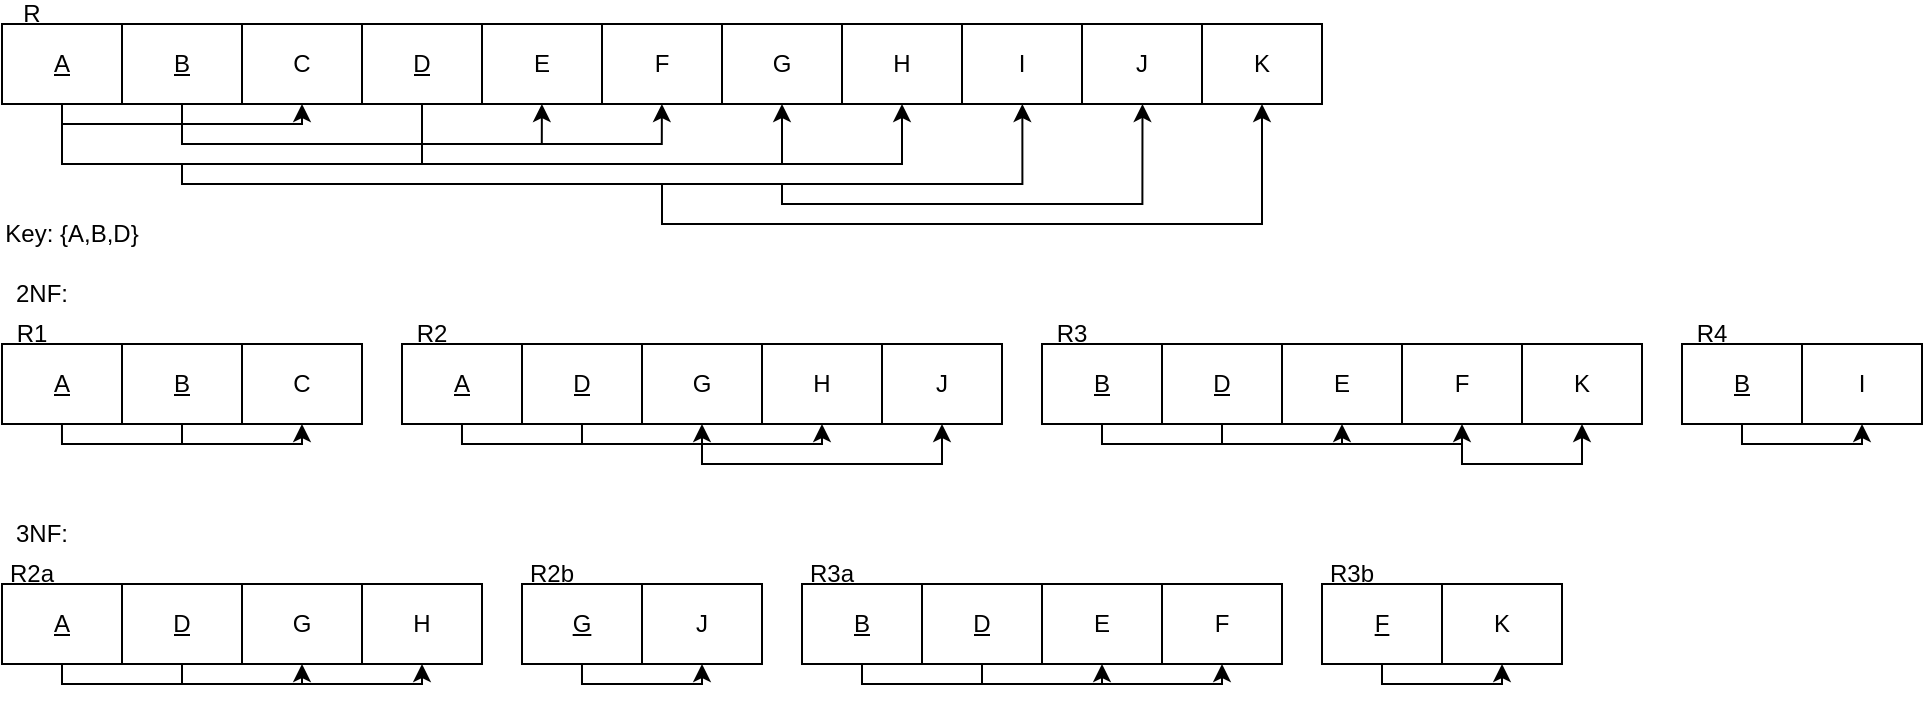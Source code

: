 <mxfile version="17.5.0" type="device"><diagram id="INC7k26vgCR9LuS3PtGh" name="Page-1"><mxGraphModel dx="868" dy="482" grid="1" gridSize="10" guides="1" tooltips="1" connect="1" arrows="1" fold="1" page="1" pageScale="1" pageWidth="850" pageHeight="1100" math="0" shadow="0"><root><mxCell id="0"/><mxCell id="1" parent="0"/><mxCell id="1pNSi5EvQ-IrSxHOKwGa-1" value="" style="shape=table;startSize=0;container=1;collapsible=0;childLayout=tableLayout;" vertex="1" parent="1"><mxGeometry x="40" y="50" width="660" height="40" as="geometry"/></mxCell><mxCell id="1pNSi5EvQ-IrSxHOKwGa-2" value="" style="shape=tableRow;horizontal=0;startSize=0;swimlaneHead=0;swimlaneBody=0;top=0;left=0;bottom=0;right=0;collapsible=0;dropTarget=0;fillColor=none;points=[[0,0.5],[1,0.5]];portConstraint=eastwest;" vertex="1" parent="1pNSi5EvQ-IrSxHOKwGa-1"><mxGeometry width="660" height="40" as="geometry"/></mxCell><mxCell id="1pNSi5EvQ-IrSxHOKwGa-3" value="&lt;u&gt;A&lt;/u&gt;" style="shape=partialRectangle;html=1;whiteSpace=wrap;connectable=0;overflow=hidden;fillColor=none;top=0;left=0;bottom=0;right=0;pointerEvents=1;" vertex="1" parent="1pNSi5EvQ-IrSxHOKwGa-2"><mxGeometry width="60" height="40" as="geometry"><mxRectangle width="60" height="40" as="alternateBounds"/></mxGeometry></mxCell><mxCell id="1pNSi5EvQ-IrSxHOKwGa-4" value="&lt;u&gt;B&lt;/u&gt;" style="shape=partialRectangle;html=1;whiteSpace=wrap;connectable=0;overflow=hidden;fillColor=none;top=0;left=0;bottom=0;right=0;pointerEvents=1;" vertex="1" parent="1pNSi5EvQ-IrSxHOKwGa-2"><mxGeometry x="60" width="60" height="40" as="geometry"><mxRectangle width="60" height="40" as="alternateBounds"/></mxGeometry></mxCell><mxCell id="1pNSi5EvQ-IrSxHOKwGa-5" value="C" style="shape=partialRectangle;html=1;whiteSpace=wrap;connectable=0;overflow=hidden;fillColor=none;top=0;left=0;bottom=0;right=0;pointerEvents=1;" vertex="1" parent="1pNSi5EvQ-IrSxHOKwGa-2"><mxGeometry x="120" width="60" height="40" as="geometry"><mxRectangle width="60" height="40" as="alternateBounds"/></mxGeometry></mxCell><mxCell id="1pNSi5EvQ-IrSxHOKwGa-6" value="&lt;u&gt;D&lt;/u&gt;" style="shape=partialRectangle;html=1;whiteSpace=wrap;connectable=0;overflow=hidden;fillColor=none;top=0;left=0;bottom=0;right=0;pointerEvents=1;" vertex="1" parent="1pNSi5EvQ-IrSxHOKwGa-2"><mxGeometry x="180" width="60" height="40" as="geometry"><mxRectangle width="60" height="40" as="alternateBounds"/></mxGeometry></mxCell><mxCell id="1pNSi5EvQ-IrSxHOKwGa-7" value="E" style="shape=partialRectangle;html=1;whiteSpace=wrap;connectable=0;overflow=hidden;fillColor=none;top=0;left=0;bottom=0;right=0;pointerEvents=1;" vertex="1" parent="1pNSi5EvQ-IrSxHOKwGa-2"><mxGeometry x="240" width="60" height="40" as="geometry"><mxRectangle width="60" height="40" as="alternateBounds"/></mxGeometry></mxCell><mxCell id="1pNSi5EvQ-IrSxHOKwGa-8" value="F" style="shape=partialRectangle;html=1;whiteSpace=wrap;connectable=0;overflow=hidden;fillColor=none;top=0;left=0;bottom=0;right=0;pointerEvents=1;" vertex="1" parent="1pNSi5EvQ-IrSxHOKwGa-2"><mxGeometry x="300" width="60" height="40" as="geometry"><mxRectangle width="60" height="40" as="alternateBounds"/></mxGeometry></mxCell><mxCell id="1pNSi5EvQ-IrSxHOKwGa-9" value="G" style="shape=partialRectangle;html=1;whiteSpace=wrap;connectable=0;overflow=hidden;fillColor=none;top=0;left=0;bottom=0;right=0;pointerEvents=1;" vertex="1" parent="1pNSi5EvQ-IrSxHOKwGa-2"><mxGeometry x="360" width="60" height="40" as="geometry"><mxRectangle width="60" height="40" as="alternateBounds"/></mxGeometry></mxCell><mxCell id="1pNSi5EvQ-IrSxHOKwGa-10" value="H" style="shape=partialRectangle;html=1;whiteSpace=wrap;connectable=0;overflow=hidden;fillColor=none;top=0;left=0;bottom=0;right=0;pointerEvents=1;" vertex="1" parent="1pNSi5EvQ-IrSxHOKwGa-2"><mxGeometry x="420" width="60" height="40" as="geometry"><mxRectangle width="60" height="40" as="alternateBounds"/></mxGeometry></mxCell><mxCell id="1pNSi5EvQ-IrSxHOKwGa-11" value="I" style="shape=partialRectangle;html=1;whiteSpace=wrap;connectable=0;overflow=hidden;fillColor=none;top=0;left=0;bottom=0;right=0;pointerEvents=1;" vertex="1" parent="1pNSi5EvQ-IrSxHOKwGa-2"><mxGeometry x="480" width="60" height="40" as="geometry"><mxRectangle width="60" height="40" as="alternateBounds"/></mxGeometry></mxCell><mxCell id="1pNSi5EvQ-IrSxHOKwGa-12" value="J" style="shape=partialRectangle;html=1;whiteSpace=wrap;connectable=0;overflow=hidden;fillColor=none;top=0;left=0;bottom=0;right=0;pointerEvents=1;" vertex="1" parent="1pNSi5EvQ-IrSxHOKwGa-2"><mxGeometry x="540" width="60" height="40" as="geometry"><mxRectangle width="60" height="40" as="alternateBounds"/></mxGeometry></mxCell><mxCell id="1pNSi5EvQ-IrSxHOKwGa-13" value="K" style="shape=partialRectangle;html=1;whiteSpace=wrap;connectable=0;overflow=hidden;fillColor=none;top=0;left=0;bottom=0;right=0;pointerEvents=1;" vertex="1" parent="1pNSi5EvQ-IrSxHOKwGa-2"><mxGeometry x="600" width="60" height="40" as="geometry"><mxRectangle width="60" height="40" as="alternateBounds"/></mxGeometry></mxCell><mxCell id="1pNSi5EvQ-IrSxHOKwGa-14" value="" style="endArrow=classic;html=1;rounded=0;edgeStyle=orthogonalEdgeStyle;" edge="1" parent="1pNSi5EvQ-IrSxHOKwGa-1" source="1pNSi5EvQ-IrSxHOKwGa-2" target="1pNSi5EvQ-IrSxHOKwGa-2"><mxGeometry width="50" height="50" relative="1" as="geometry"><mxPoint x="269.98" y="60" as="sourcePoint"/><mxPoint x="389.98" y="60" as="targetPoint"/><Array as="points"><mxPoint x="30" y="70"/><mxPoint x="390" y="70"/></Array></mxGeometry></mxCell><mxCell id="1pNSi5EvQ-IrSxHOKwGa-15" value="" style="endArrow=classic;html=1;rounded=0;edgeStyle=orthogonalEdgeStyle;" edge="1" parent="1pNSi5EvQ-IrSxHOKwGa-1" target="1pNSi5EvQ-IrSxHOKwGa-2"><mxGeometry width="50" height="50" relative="1" as="geometry"><mxPoint x="210" y="60" as="sourcePoint"/><mxPoint x="449.94" y="70" as="targetPoint"/><Array as="points"><mxPoint x="210" y="70"/><mxPoint x="450" y="70"/></Array></mxGeometry></mxCell><mxCell id="1pNSi5EvQ-IrSxHOKwGa-16" value="R" style="text;html=1;strokeColor=none;fillColor=none;align=center;verticalAlign=middle;whiteSpace=wrap;rounded=0;" vertex="1" parent="1"><mxGeometry x="40" y="40" width="30" height="10" as="geometry"/></mxCell><mxCell id="1pNSi5EvQ-IrSxHOKwGa-17" value="" style="endArrow=classic;html=1;rounded=0;edgeStyle=orthogonalEdgeStyle;exitX=0.052;exitY=1;exitDx=0;exitDy=0;exitPerimeter=0;entryX=0.252;entryY=1;entryDx=0;entryDy=0;entryPerimeter=0;" edge="1" parent="1"><mxGeometry width="50" height="50" relative="1" as="geometry"><mxPoint x="70" y="90" as="sourcePoint"/><mxPoint x="190" y="90" as="targetPoint"/><Array as="points"><mxPoint x="69.8" y="100"/><mxPoint x="189.8" y="100"/></Array></mxGeometry></mxCell><mxCell id="1pNSi5EvQ-IrSxHOKwGa-18" value="" style="endArrow=none;html=1;rounded=0;" edge="1" parent="1"><mxGeometry width="50" height="50" relative="1" as="geometry"><mxPoint x="130" y="100" as="sourcePoint"/><mxPoint x="130" y="90" as="targetPoint"/></mxGeometry></mxCell><mxCell id="1pNSi5EvQ-IrSxHOKwGa-19" value="" style="endArrow=classic;html=1;rounded=0;edgeStyle=orthogonalEdgeStyle;exitX=0.052;exitY=1;exitDx=0;exitDy=0;exitPerimeter=0;entryX=0.409;entryY=1;entryDx=0;entryDy=0;entryPerimeter=0;" edge="1" parent="1" target="1pNSi5EvQ-IrSxHOKwGa-2"><mxGeometry width="50" height="50" relative="1" as="geometry"><mxPoint x="130" y="100" as="sourcePoint"/><mxPoint x="250" y="100" as="targetPoint"/><Array as="points"><mxPoint x="130" y="110"/><mxPoint x="310" y="110"/></Array></mxGeometry></mxCell><mxCell id="1pNSi5EvQ-IrSxHOKwGa-20" value="" style="endArrow=classic;html=1;rounded=0;edgeStyle=orthogonalEdgeStyle;entryX=0.409;entryY=1;entryDx=0;entryDy=0;entryPerimeter=0;" edge="1" parent="1"><mxGeometry width="50" height="50" relative="1" as="geometry"><mxPoint x="250" y="100" as="sourcePoint"/><mxPoint x="369.94" y="90" as="targetPoint"/><Array as="points"><mxPoint x="250" y="90"/><mxPoint x="250" y="110"/><mxPoint x="370" y="110"/></Array></mxGeometry></mxCell><mxCell id="1pNSi5EvQ-IrSxHOKwGa-21" value="" style="endArrow=classic;html=1;rounded=0;edgeStyle=orthogonalEdgeStyle;entryX=0.773;entryY=1;entryDx=0;entryDy=0;entryPerimeter=0;" edge="1" parent="1" target="1pNSi5EvQ-IrSxHOKwGa-2"><mxGeometry width="50" height="50" relative="1" as="geometry"><mxPoint x="130" y="120" as="sourcePoint"/><mxPoint x="549.94" y="120" as="targetPoint"/><Array as="points"><mxPoint x="130" y="130"/><mxPoint x="550" y="130"/></Array></mxGeometry></mxCell><mxCell id="1pNSi5EvQ-IrSxHOKwGa-22" value="" style="endArrow=classic;html=1;rounded=0;edgeStyle=orthogonalEdgeStyle;entryX=0.864;entryY=0.999;entryDx=0;entryDy=0;entryPerimeter=0;" edge="1" parent="1" target="1pNSi5EvQ-IrSxHOKwGa-2"><mxGeometry width="50" height="50" relative="1" as="geometry"><mxPoint x="430" y="130" as="sourcePoint"/><mxPoint x="609.99" y="100" as="targetPoint"/><Array as="points"><mxPoint x="430" y="130"/><mxPoint x="430" y="140"/><mxPoint x="610" y="140"/></Array></mxGeometry></mxCell><mxCell id="1pNSi5EvQ-IrSxHOKwGa-23" value="" style="endArrow=classic;html=1;rounded=0;edgeStyle=orthogonalEdgeStyle;" edge="1" parent="1" target="1pNSi5EvQ-IrSxHOKwGa-2"><mxGeometry width="50" height="50" relative="1" as="geometry"><mxPoint x="370" y="130" as="sourcePoint"/><mxPoint x="670.24" y="110" as="targetPoint"/><Array as="points"><mxPoint x="370" y="150"/><mxPoint x="670" y="150"/></Array></mxGeometry></mxCell><mxCell id="1pNSi5EvQ-IrSxHOKwGa-24" value="Key: {A,B,D}" style="text;html=1;strokeColor=none;fillColor=none;align=center;verticalAlign=middle;whiteSpace=wrap;rounded=0;" vertex="1" parent="1"><mxGeometry x="40" y="140" width="70" height="30" as="geometry"/></mxCell><mxCell id="1pNSi5EvQ-IrSxHOKwGa-25" value="2NF:" style="text;html=1;strokeColor=none;fillColor=none;align=center;verticalAlign=middle;whiteSpace=wrap;rounded=0;" vertex="1" parent="1"><mxGeometry x="40" y="180" width="40" height="10" as="geometry"/></mxCell><mxCell id="1pNSi5EvQ-IrSxHOKwGa-26" value="R1" style="text;html=1;strokeColor=none;fillColor=none;align=center;verticalAlign=middle;whiteSpace=wrap;rounded=0;" vertex="1" parent="1"><mxGeometry x="40" y="200" width="30" height="10" as="geometry"/></mxCell><mxCell id="1pNSi5EvQ-IrSxHOKwGa-27" value="" style="shape=table;startSize=0;container=1;collapsible=0;childLayout=tableLayout;" vertex="1" parent="1"><mxGeometry x="40" y="210" width="180" height="40" as="geometry"/></mxCell><mxCell id="1pNSi5EvQ-IrSxHOKwGa-28" value="" style="shape=tableRow;horizontal=0;startSize=0;swimlaneHead=0;swimlaneBody=0;top=0;left=0;bottom=0;right=0;collapsible=0;dropTarget=0;fillColor=none;points=[[0,0.5],[1,0.5]];portConstraint=eastwest;" vertex="1" parent="1pNSi5EvQ-IrSxHOKwGa-27"><mxGeometry width="180" height="40" as="geometry"/></mxCell><mxCell id="1pNSi5EvQ-IrSxHOKwGa-29" value="&lt;u&gt;A&lt;/u&gt;" style="shape=partialRectangle;html=1;whiteSpace=wrap;connectable=0;overflow=hidden;fillColor=none;top=0;left=0;bottom=0;right=0;pointerEvents=1;" vertex="1" parent="1pNSi5EvQ-IrSxHOKwGa-28"><mxGeometry width="60" height="40" as="geometry"><mxRectangle width="60" height="40" as="alternateBounds"/></mxGeometry></mxCell><mxCell id="1pNSi5EvQ-IrSxHOKwGa-30" value="&lt;u&gt;B&lt;/u&gt;" style="shape=partialRectangle;html=1;whiteSpace=wrap;connectable=0;overflow=hidden;fillColor=none;top=0;left=0;bottom=0;right=0;pointerEvents=1;" vertex="1" parent="1pNSi5EvQ-IrSxHOKwGa-28"><mxGeometry x="60" width="60" height="40" as="geometry"><mxRectangle width="60" height="40" as="alternateBounds"/></mxGeometry></mxCell><mxCell id="1pNSi5EvQ-IrSxHOKwGa-31" value="C" style="shape=partialRectangle;html=1;whiteSpace=wrap;connectable=0;overflow=hidden;fillColor=none;top=0;left=0;bottom=0;right=0;pointerEvents=1;" vertex="1" parent="1pNSi5EvQ-IrSxHOKwGa-28"><mxGeometry x="120" width="60" height="40" as="geometry"><mxRectangle width="60" height="40" as="alternateBounds"/></mxGeometry></mxCell><mxCell id="1pNSi5EvQ-IrSxHOKwGa-32" value="" style="endArrow=classic;html=1;rounded=0;edgeStyle=orthogonalEdgeStyle;exitX=0.052;exitY=1;exitDx=0;exitDy=0;exitPerimeter=0;entryX=0.252;entryY=1;entryDx=0;entryDy=0;entryPerimeter=0;" edge="1" parent="1"><mxGeometry width="50" height="50" relative="1" as="geometry"><mxPoint x="69.98" y="250" as="sourcePoint"/><mxPoint x="189.98" y="250" as="targetPoint"/><Array as="points"><mxPoint x="69.78" y="260"/><mxPoint x="189.78" y="260"/></Array></mxGeometry></mxCell><mxCell id="1pNSi5EvQ-IrSxHOKwGa-33" value="" style="endArrow=none;html=1;rounded=0;" edge="1" parent="1" target="1pNSi5EvQ-IrSxHOKwGa-28"><mxGeometry width="50" height="50" relative="1" as="geometry"><mxPoint x="130" y="260" as="sourcePoint"/><mxPoint x="370" y="20" as="targetPoint"/></mxGeometry></mxCell><mxCell id="1pNSi5EvQ-IrSxHOKwGa-34" value="R2" style="text;html=1;strokeColor=none;fillColor=none;align=center;verticalAlign=middle;whiteSpace=wrap;rounded=0;" vertex="1" parent="1"><mxGeometry x="240" y="200" width="30" height="10" as="geometry"/></mxCell><mxCell id="1pNSi5EvQ-IrSxHOKwGa-35" value="" style="endArrow=classic;html=1;rounded=0;edgeStyle=orthogonalEdgeStyle;exitX=0.052;exitY=1;exitDx=0;exitDy=0;exitPerimeter=0;entryX=0.252;entryY=1;entryDx=0;entryDy=0;entryPerimeter=0;" edge="1" parent="1"><mxGeometry width="50" height="50" relative="1" as="geometry"><mxPoint x="269.99" y="250" as="sourcePoint"/><mxPoint x="389.99" y="250" as="targetPoint"/><Array as="points"><mxPoint x="269.79" y="260"/><mxPoint x="389.79" y="260"/></Array></mxGeometry></mxCell><mxCell id="1pNSi5EvQ-IrSxHOKwGa-36" value="" style="endArrow=classic;html=1;rounded=0;edgeStyle=orthogonalEdgeStyle;exitX=0.052;exitY=1;exitDx=0;exitDy=0;exitPerimeter=0;entryX=0.252;entryY=1;entryDx=0;entryDy=0;entryPerimeter=0;" edge="1" parent="1"><mxGeometry width="50" height="50" relative="1" as="geometry"><mxPoint x="329.99" y="250" as="sourcePoint"/><mxPoint x="449.99" y="250" as="targetPoint"/><Array as="points"><mxPoint x="329.79" y="260"/><mxPoint x="449.79" y="260"/></Array></mxGeometry></mxCell><mxCell id="1pNSi5EvQ-IrSxHOKwGa-37" value="R3" style="text;html=1;strokeColor=none;fillColor=none;align=center;verticalAlign=middle;whiteSpace=wrap;rounded=0;" vertex="1" parent="1"><mxGeometry x="560" y="200" width="30" height="10" as="geometry"/></mxCell><mxCell id="1pNSi5EvQ-IrSxHOKwGa-38" value="" style="shape=table;startSize=0;container=1;collapsible=0;childLayout=tableLayout;" vertex="1" parent="1"><mxGeometry x="880" y="210" width="120" height="40" as="geometry"/></mxCell><mxCell id="1pNSi5EvQ-IrSxHOKwGa-39" value="" style="shape=tableRow;horizontal=0;startSize=0;swimlaneHead=0;swimlaneBody=0;top=0;left=0;bottom=0;right=0;collapsible=0;dropTarget=0;fillColor=none;points=[[0,0.5],[1,0.5]];portConstraint=eastwest;" vertex="1" parent="1pNSi5EvQ-IrSxHOKwGa-38"><mxGeometry width="120" height="40" as="geometry"/></mxCell><mxCell id="1pNSi5EvQ-IrSxHOKwGa-40" value="&lt;u&gt;B&lt;/u&gt;" style="shape=partialRectangle;html=1;whiteSpace=wrap;connectable=0;overflow=hidden;fillColor=none;top=0;left=0;bottom=0;right=0;pointerEvents=1;" vertex="1" parent="1pNSi5EvQ-IrSxHOKwGa-39"><mxGeometry width="60" height="40" as="geometry"><mxRectangle width="60" height="40" as="alternateBounds"/></mxGeometry></mxCell><mxCell id="1pNSi5EvQ-IrSxHOKwGa-41" value="I" style="shape=partialRectangle;html=1;whiteSpace=wrap;connectable=0;overflow=hidden;fillColor=none;top=0;left=0;bottom=0;right=0;pointerEvents=1;" vertex="1" parent="1pNSi5EvQ-IrSxHOKwGa-39"><mxGeometry x="60" width="60" height="40" as="geometry"><mxRectangle width="60" height="40" as="alternateBounds"/></mxGeometry></mxCell><mxCell id="1pNSi5EvQ-IrSxHOKwGa-42" value="" style="shape=table;startSize=0;container=1;collapsible=0;childLayout=tableLayout;" vertex="1" parent="1"><mxGeometry x="240" y="210" width="300" height="40" as="geometry"/></mxCell><mxCell id="1pNSi5EvQ-IrSxHOKwGa-43" value="" style="shape=tableRow;horizontal=0;startSize=0;swimlaneHead=0;swimlaneBody=0;top=0;left=0;bottom=0;right=0;collapsible=0;dropTarget=0;fillColor=none;points=[[0,0.5],[1,0.5]];portConstraint=eastwest;" vertex="1" parent="1pNSi5EvQ-IrSxHOKwGa-42"><mxGeometry width="300" height="40" as="geometry"/></mxCell><mxCell id="1pNSi5EvQ-IrSxHOKwGa-44" value="&lt;u&gt;A&lt;/u&gt;" style="shape=partialRectangle;html=1;whiteSpace=wrap;connectable=0;overflow=hidden;fillColor=none;top=0;left=0;bottom=0;right=0;pointerEvents=1;" vertex="1" parent="1pNSi5EvQ-IrSxHOKwGa-43"><mxGeometry width="60" height="40" as="geometry"><mxRectangle width="60" height="40" as="alternateBounds"/></mxGeometry></mxCell><mxCell id="1pNSi5EvQ-IrSxHOKwGa-45" value="&lt;u&gt;D&lt;/u&gt;" style="shape=partialRectangle;html=1;whiteSpace=wrap;connectable=0;overflow=hidden;fillColor=none;top=0;left=0;bottom=0;right=0;pointerEvents=1;" vertex="1" parent="1pNSi5EvQ-IrSxHOKwGa-43"><mxGeometry x="60" width="60" height="40" as="geometry"><mxRectangle width="60" height="40" as="alternateBounds"/></mxGeometry></mxCell><mxCell id="1pNSi5EvQ-IrSxHOKwGa-46" value="G" style="shape=partialRectangle;html=1;whiteSpace=wrap;connectable=0;overflow=hidden;fillColor=none;top=0;left=0;bottom=0;right=0;pointerEvents=1;" vertex="1" parent="1pNSi5EvQ-IrSxHOKwGa-43"><mxGeometry x="120" width="60" height="40" as="geometry"><mxRectangle width="60" height="40" as="alternateBounds"/></mxGeometry></mxCell><mxCell id="1pNSi5EvQ-IrSxHOKwGa-47" value="H" style="shape=partialRectangle;html=1;whiteSpace=wrap;connectable=0;overflow=hidden;fillColor=none;top=0;left=0;bottom=0;right=0;pointerEvents=1;" vertex="1" parent="1pNSi5EvQ-IrSxHOKwGa-43"><mxGeometry x="180" width="60" height="40" as="geometry"><mxRectangle width="60" height="40" as="alternateBounds"/></mxGeometry></mxCell><mxCell id="1pNSi5EvQ-IrSxHOKwGa-48" value="J" style="shape=partialRectangle;html=1;whiteSpace=wrap;connectable=0;overflow=hidden;fillColor=none;top=0;left=0;bottom=0;right=0;pointerEvents=1;" vertex="1" parent="1pNSi5EvQ-IrSxHOKwGa-43"><mxGeometry x="240" width="60" height="40" as="geometry"><mxRectangle width="60" height="40" as="alternateBounds"/></mxGeometry></mxCell><mxCell id="1pNSi5EvQ-IrSxHOKwGa-49" value="" style="shape=table;startSize=0;container=1;collapsible=0;childLayout=tableLayout;" vertex="1" parent="1"><mxGeometry x="560" y="210" width="300" height="40" as="geometry"/></mxCell><mxCell id="1pNSi5EvQ-IrSxHOKwGa-50" value="" style="shape=tableRow;horizontal=0;startSize=0;swimlaneHead=0;swimlaneBody=0;top=0;left=0;bottom=0;right=0;collapsible=0;dropTarget=0;fillColor=none;points=[[0,0.5],[1,0.5]];portConstraint=eastwest;" vertex="1" parent="1pNSi5EvQ-IrSxHOKwGa-49"><mxGeometry width="300" height="40" as="geometry"/></mxCell><mxCell id="1pNSi5EvQ-IrSxHOKwGa-51" value="&lt;u&gt;B&lt;/u&gt;" style="shape=partialRectangle;html=1;whiteSpace=wrap;connectable=0;overflow=hidden;fillColor=none;top=0;left=0;bottom=0;right=0;pointerEvents=1;" vertex="1" parent="1pNSi5EvQ-IrSxHOKwGa-50"><mxGeometry width="60" height="40" as="geometry"><mxRectangle width="60" height="40" as="alternateBounds"/></mxGeometry></mxCell><mxCell id="1pNSi5EvQ-IrSxHOKwGa-52" value="&lt;u&gt;D&lt;/u&gt;" style="shape=partialRectangle;html=1;whiteSpace=wrap;connectable=0;overflow=hidden;fillColor=none;top=0;left=0;bottom=0;right=0;pointerEvents=1;" vertex="1" parent="1pNSi5EvQ-IrSxHOKwGa-50"><mxGeometry x="60" width="60" height="40" as="geometry"><mxRectangle width="60" height="40" as="alternateBounds"/></mxGeometry></mxCell><mxCell id="1pNSi5EvQ-IrSxHOKwGa-53" value="E" style="shape=partialRectangle;html=1;whiteSpace=wrap;connectable=0;overflow=hidden;fillColor=none;top=0;left=0;bottom=0;right=0;pointerEvents=1;" vertex="1" parent="1pNSi5EvQ-IrSxHOKwGa-50"><mxGeometry x="120" width="60" height="40" as="geometry"><mxRectangle width="60" height="40" as="alternateBounds"/></mxGeometry></mxCell><mxCell id="1pNSi5EvQ-IrSxHOKwGa-54" value="F" style="shape=partialRectangle;html=1;whiteSpace=wrap;connectable=0;overflow=hidden;fillColor=none;top=0;left=0;bottom=0;right=0;pointerEvents=1;" vertex="1" parent="1pNSi5EvQ-IrSxHOKwGa-50"><mxGeometry x="180" width="60" height="40" as="geometry"><mxRectangle width="60" height="40" as="alternateBounds"/></mxGeometry></mxCell><mxCell id="1pNSi5EvQ-IrSxHOKwGa-55" value="K" style="shape=partialRectangle;html=1;whiteSpace=wrap;connectable=0;overflow=hidden;fillColor=none;top=0;left=0;bottom=0;right=0;pointerEvents=1;" vertex="1" parent="1pNSi5EvQ-IrSxHOKwGa-50"><mxGeometry x="240" width="60" height="40" as="geometry"><mxRectangle width="60" height="40" as="alternateBounds"/></mxGeometry></mxCell><mxCell id="1pNSi5EvQ-IrSxHOKwGa-56" value="R4" style="text;html=1;strokeColor=none;fillColor=none;align=center;verticalAlign=middle;whiteSpace=wrap;rounded=0;" vertex="1" parent="1"><mxGeometry x="880" y="200" width="30" height="10" as="geometry"/></mxCell><mxCell id="1pNSi5EvQ-IrSxHOKwGa-57" value="" style="endArrow=classic;html=1;rounded=0;edgeStyle=orthogonalEdgeStyle;entryX=0.252;entryY=1;entryDx=0;entryDy=0;entryPerimeter=0;" edge="1" parent="1"><mxGeometry width="50" height="50" relative="1" as="geometry"><mxPoint x="910" y="250" as="sourcePoint"/><mxPoint x="970.01" y="250" as="targetPoint"/><Array as="points"><mxPoint x="910" y="250"/><mxPoint x="910" y="260"/><mxPoint x="970" y="260"/></Array></mxGeometry></mxCell><mxCell id="1pNSi5EvQ-IrSxHOKwGa-58" value="" style="endArrow=classic;html=1;rounded=0;edgeStyle=orthogonalEdgeStyle;exitX=0.052;exitY=1;exitDx=0;exitDy=0;exitPerimeter=0;" edge="1" parent="1" target="1pNSi5EvQ-IrSxHOKwGa-43"><mxGeometry width="50" height="50" relative="1" as="geometry"><mxPoint x="390" y="260" as="sourcePoint"/><mxPoint x="510" y="260" as="targetPoint"/><Array as="points"><mxPoint x="390" y="270"/><mxPoint x="510" y="270"/></Array></mxGeometry></mxCell><mxCell id="1pNSi5EvQ-IrSxHOKwGa-59" value="" style="endArrow=classic;html=1;rounded=0;edgeStyle=orthogonalEdgeStyle;exitX=0.052;exitY=1;exitDx=0;exitDy=0;exitPerimeter=0;entryX=0.252;entryY=1;entryDx=0;entryDy=0;entryPerimeter=0;" edge="1" parent="1"><mxGeometry width="50" height="50" relative="1" as="geometry"><mxPoint x="590" y="250" as="sourcePoint"/><mxPoint x="710" y="250" as="targetPoint"/><Array as="points"><mxPoint x="589.8" y="260"/><mxPoint x="709.8" y="260"/></Array></mxGeometry></mxCell><mxCell id="1pNSi5EvQ-IrSxHOKwGa-60" value="" style="endArrow=classic;html=1;rounded=0;edgeStyle=orthogonalEdgeStyle;exitX=0.052;exitY=1;exitDx=0;exitDy=0;exitPerimeter=0;entryX=0.252;entryY=1;entryDx=0;entryDy=0;entryPerimeter=0;" edge="1" parent="1"><mxGeometry width="50" height="50" relative="1" as="geometry"><mxPoint x="650" y="250" as="sourcePoint"/><mxPoint x="770" y="250" as="targetPoint"/><Array as="points"><mxPoint x="649.8" y="260"/><mxPoint x="769.8" y="260"/></Array></mxGeometry></mxCell><mxCell id="1pNSi5EvQ-IrSxHOKwGa-61" value="" style="endArrow=classic;html=1;rounded=0;edgeStyle=orthogonalEdgeStyle;exitX=0.052;exitY=1;exitDx=0;exitDy=0;exitPerimeter=0;" edge="1" parent="1" target="1pNSi5EvQ-IrSxHOKwGa-50"><mxGeometry width="50" height="50" relative="1" as="geometry"><mxPoint x="710" y="260" as="sourcePoint"/><mxPoint x="830" y="260" as="targetPoint"/><Array as="points"><mxPoint x="770" y="260"/><mxPoint x="770" y="270"/><mxPoint x="830" y="270"/></Array></mxGeometry></mxCell><mxCell id="1pNSi5EvQ-IrSxHOKwGa-62" value="3NF:" style="text;html=1;strokeColor=none;fillColor=none;align=center;verticalAlign=middle;whiteSpace=wrap;rounded=0;" vertex="1" parent="1"><mxGeometry x="40" y="300" width="40" height="10" as="geometry"/></mxCell><mxCell id="1pNSi5EvQ-IrSxHOKwGa-63" value="R3b" style="text;html=1;strokeColor=none;fillColor=none;align=center;verticalAlign=middle;whiteSpace=wrap;rounded=0;" vertex="1" parent="1"><mxGeometry x="700" y="320" width="30" height="10" as="geometry"/></mxCell><mxCell id="1pNSi5EvQ-IrSxHOKwGa-64" value="" style="shape=table;startSize=0;container=1;collapsible=0;childLayout=tableLayout;" vertex="1" parent="1"><mxGeometry x="300" y="330" width="120" height="40" as="geometry"/></mxCell><mxCell id="1pNSi5EvQ-IrSxHOKwGa-65" value="" style="shape=tableRow;horizontal=0;startSize=0;swimlaneHead=0;swimlaneBody=0;top=0;left=0;bottom=0;right=0;collapsible=0;dropTarget=0;fillColor=none;points=[[0,0.5],[1,0.5]];portConstraint=eastwest;" vertex="1" parent="1pNSi5EvQ-IrSxHOKwGa-64"><mxGeometry width="120" height="40" as="geometry"/></mxCell><mxCell id="1pNSi5EvQ-IrSxHOKwGa-66" value="&lt;u&gt;G&lt;/u&gt;" style="shape=partialRectangle;html=1;whiteSpace=wrap;connectable=0;overflow=hidden;fillColor=none;top=0;left=0;bottom=0;right=0;pointerEvents=1;" vertex="1" parent="1pNSi5EvQ-IrSxHOKwGa-65"><mxGeometry width="60" height="40" as="geometry"><mxRectangle width="60" height="40" as="alternateBounds"/></mxGeometry></mxCell><mxCell id="1pNSi5EvQ-IrSxHOKwGa-67" value="J" style="shape=partialRectangle;html=1;whiteSpace=wrap;connectable=0;overflow=hidden;fillColor=none;top=0;left=0;bottom=0;right=0;pointerEvents=1;" vertex="1" parent="1pNSi5EvQ-IrSxHOKwGa-65"><mxGeometry x="60" width="60" height="40" as="geometry"><mxRectangle width="60" height="40" as="alternateBounds"/></mxGeometry></mxCell><mxCell id="1pNSi5EvQ-IrSxHOKwGa-68" value="" style="shape=table;startSize=0;container=1;collapsible=0;childLayout=tableLayout;" vertex="1" parent="1"><mxGeometry x="700" y="330" width="120" height="40" as="geometry"/></mxCell><mxCell id="1pNSi5EvQ-IrSxHOKwGa-69" value="" style="shape=tableRow;horizontal=0;startSize=0;swimlaneHead=0;swimlaneBody=0;top=0;left=0;bottom=0;right=0;collapsible=0;dropTarget=0;fillColor=none;points=[[0,0.5],[1,0.5]];portConstraint=eastwest;" vertex="1" parent="1pNSi5EvQ-IrSxHOKwGa-68"><mxGeometry width="120" height="40" as="geometry"/></mxCell><mxCell id="1pNSi5EvQ-IrSxHOKwGa-70" value="&lt;u&gt;F&lt;/u&gt;" style="shape=partialRectangle;html=1;whiteSpace=wrap;connectable=0;overflow=hidden;fillColor=none;top=0;left=0;bottom=0;right=0;pointerEvents=1;" vertex="1" parent="1pNSi5EvQ-IrSxHOKwGa-69"><mxGeometry width="60" height="40" as="geometry"><mxRectangle width="60" height="40" as="alternateBounds"/></mxGeometry></mxCell><mxCell id="1pNSi5EvQ-IrSxHOKwGa-71" value="K" style="shape=partialRectangle;html=1;whiteSpace=wrap;connectable=0;overflow=hidden;fillColor=none;top=0;left=0;bottom=0;right=0;pointerEvents=1;" vertex="1" parent="1pNSi5EvQ-IrSxHOKwGa-69"><mxGeometry x="60" width="60" height="40" as="geometry"><mxRectangle width="60" height="40" as="alternateBounds"/></mxGeometry></mxCell><mxCell id="1pNSi5EvQ-IrSxHOKwGa-72" value="R2b" style="text;html=1;strokeColor=none;fillColor=none;align=center;verticalAlign=middle;whiteSpace=wrap;rounded=0;" vertex="1" parent="1"><mxGeometry x="300" y="320" width="30" height="10" as="geometry"/></mxCell><mxCell id="1pNSi5EvQ-IrSxHOKwGa-73" value="" style="endArrow=classic;html=1;rounded=0;edgeStyle=orthogonalEdgeStyle;entryX=0.252;entryY=1;entryDx=0;entryDy=0;entryPerimeter=0;" edge="1" parent="1"><mxGeometry width="50" height="50" relative="1" as="geometry"><mxPoint x="730.0" y="370" as="sourcePoint"/><mxPoint x="790.01" y="370" as="targetPoint"/><Array as="points"><mxPoint x="730" y="370"/><mxPoint x="730" y="380"/><mxPoint x="790" y="380"/></Array></mxGeometry></mxCell><mxCell id="1pNSi5EvQ-IrSxHOKwGa-74" value="" style="endArrow=classic;html=1;rounded=0;edgeStyle=orthogonalEdgeStyle;entryX=0.252;entryY=1;entryDx=0;entryDy=0;entryPerimeter=0;" edge="1" parent="1"><mxGeometry width="50" height="50" relative="1" as="geometry"><mxPoint x="329.99" y="370" as="sourcePoint"/><mxPoint x="390" y="370" as="targetPoint"/><Array as="points"><mxPoint x="329.99" y="370"/><mxPoint x="329.99" y="380"/><mxPoint x="389.99" y="380"/></Array></mxGeometry></mxCell><mxCell id="1pNSi5EvQ-IrSxHOKwGa-75" value="" style="shape=table;startSize=0;container=1;collapsible=0;childLayout=tableLayout;" vertex="1" parent="1"><mxGeometry x="40" y="330" width="240" height="40" as="geometry"/></mxCell><mxCell id="1pNSi5EvQ-IrSxHOKwGa-76" value="" style="shape=tableRow;horizontal=0;startSize=0;swimlaneHead=0;swimlaneBody=0;top=0;left=0;bottom=0;right=0;collapsible=0;dropTarget=0;fillColor=none;points=[[0,0.5],[1,0.5]];portConstraint=eastwest;" vertex="1" parent="1pNSi5EvQ-IrSxHOKwGa-75"><mxGeometry width="240" height="40" as="geometry"/></mxCell><mxCell id="1pNSi5EvQ-IrSxHOKwGa-77" value="&lt;u&gt;A&lt;/u&gt;" style="shape=partialRectangle;html=1;whiteSpace=wrap;connectable=0;overflow=hidden;fillColor=none;top=0;left=0;bottom=0;right=0;pointerEvents=1;" vertex="1" parent="1pNSi5EvQ-IrSxHOKwGa-76"><mxGeometry width="60" height="40" as="geometry"><mxRectangle width="60" height="40" as="alternateBounds"/></mxGeometry></mxCell><mxCell id="1pNSi5EvQ-IrSxHOKwGa-78" value="&lt;u&gt;D&lt;/u&gt;" style="shape=partialRectangle;html=1;whiteSpace=wrap;connectable=0;overflow=hidden;fillColor=none;top=0;left=0;bottom=0;right=0;pointerEvents=1;" vertex="1" parent="1pNSi5EvQ-IrSxHOKwGa-76"><mxGeometry x="60" width="60" height="40" as="geometry"><mxRectangle width="60" height="40" as="alternateBounds"/></mxGeometry></mxCell><mxCell id="1pNSi5EvQ-IrSxHOKwGa-79" value="G" style="shape=partialRectangle;html=1;whiteSpace=wrap;connectable=0;overflow=hidden;fillColor=none;top=0;left=0;bottom=0;right=0;pointerEvents=1;" vertex="1" parent="1pNSi5EvQ-IrSxHOKwGa-76"><mxGeometry x="120" width="60" height="40" as="geometry"><mxRectangle width="60" height="40" as="alternateBounds"/></mxGeometry></mxCell><mxCell id="1pNSi5EvQ-IrSxHOKwGa-80" value="H" style="shape=partialRectangle;html=1;whiteSpace=wrap;connectable=0;overflow=hidden;fillColor=none;top=0;left=0;bottom=0;right=0;pointerEvents=1;" vertex="1" parent="1pNSi5EvQ-IrSxHOKwGa-76"><mxGeometry x="180" width="60" height="40" as="geometry"><mxRectangle width="60" height="40" as="alternateBounds"/></mxGeometry></mxCell><mxCell id="1pNSi5EvQ-IrSxHOKwGa-81" value="R2a" style="text;html=1;strokeColor=none;fillColor=none;align=center;verticalAlign=middle;whiteSpace=wrap;rounded=0;" vertex="1" parent="1"><mxGeometry x="40" y="320" width="30" height="10" as="geometry"/></mxCell><mxCell id="1pNSi5EvQ-IrSxHOKwGa-82" value="" style="endArrow=classic;html=1;rounded=0;edgeStyle=orthogonalEdgeStyle;exitX=0.052;exitY=1;exitDx=0;exitDy=0;exitPerimeter=0;entryX=0.252;entryY=1;entryDx=0;entryDy=0;entryPerimeter=0;" edge="1" parent="1"><mxGeometry width="50" height="50" relative="1" as="geometry"><mxPoint x="70" y="370" as="sourcePoint"/><mxPoint x="190" y="370" as="targetPoint"/><Array as="points"><mxPoint x="69.8" y="380"/><mxPoint x="189.8" y="380"/></Array></mxGeometry></mxCell><mxCell id="1pNSi5EvQ-IrSxHOKwGa-83" value="" style="endArrow=classic;html=1;rounded=0;edgeStyle=orthogonalEdgeStyle;exitX=0.052;exitY=1;exitDx=0;exitDy=0;exitPerimeter=0;entryX=0.252;entryY=1;entryDx=0;entryDy=0;entryPerimeter=0;" edge="1" parent="1"><mxGeometry width="50" height="50" relative="1" as="geometry"><mxPoint x="130" y="370" as="sourcePoint"/><mxPoint x="250" y="370" as="targetPoint"/><Array as="points"><mxPoint x="129.8" y="380"/><mxPoint x="249.8" y="380"/></Array></mxGeometry></mxCell><mxCell id="1pNSi5EvQ-IrSxHOKwGa-84" value="" style="shape=table;startSize=0;container=1;collapsible=0;childLayout=tableLayout;" vertex="1" parent="1"><mxGeometry x="440" y="330" width="240" height="40" as="geometry"/></mxCell><mxCell id="1pNSi5EvQ-IrSxHOKwGa-85" value="" style="shape=tableRow;horizontal=0;startSize=0;swimlaneHead=0;swimlaneBody=0;top=0;left=0;bottom=0;right=0;collapsible=0;dropTarget=0;fillColor=none;points=[[0,0.5],[1,0.5]];portConstraint=eastwest;" vertex="1" parent="1pNSi5EvQ-IrSxHOKwGa-84"><mxGeometry width="240" height="40" as="geometry"/></mxCell><mxCell id="1pNSi5EvQ-IrSxHOKwGa-86" value="&lt;u&gt;B&lt;/u&gt;" style="shape=partialRectangle;html=1;whiteSpace=wrap;connectable=0;overflow=hidden;fillColor=none;top=0;left=0;bottom=0;right=0;pointerEvents=1;" vertex="1" parent="1pNSi5EvQ-IrSxHOKwGa-85"><mxGeometry width="60" height="40" as="geometry"><mxRectangle width="60" height="40" as="alternateBounds"/></mxGeometry></mxCell><mxCell id="1pNSi5EvQ-IrSxHOKwGa-87" value="&lt;u&gt;D&lt;/u&gt;" style="shape=partialRectangle;html=1;whiteSpace=wrap;connectable=0;overflow=hidden;fillColor=none;top=0;left=0;bottom=0;right=0;pointerEvents=1;" vertex="1" parent="1pNSi5EvQ-IrSxHOKwGa-85"><mxGeometry x="60" width="60" height="40" as="geometry"><mxRectangle width="60" height="40" as="alternateBounds"/></mxGeometry></mxCell><mxCell id="1pNSi5EvQ-IrSxHOKwGa-88" value="E" style="shape=partialRectangle;html=1;whiteSpace=wrap;connectable=0;overflow=hidden;fillColor=none;top=0;left=0;bottom=0;right=0;pointerEvents=1;" vertex="1" parent="1pNSi5EvQ-IrSxHOKwGa-85"><mxGeometry x="120" width="60" height="40" as="geometry"><mxRectangle width="60" height="40" as="alternateBounds"/></mxGeometry></mxCell><mxCell id="1pNSi5EvQ-IrSxHOKwGa-89" value="F" style="shape=partialRectangle;html=1;whiteSpace=wrap;connectable=0;overflow=hidden;fillColor=none;top=0;left=0;bottom=0;right=0;pointerEvents=1;" vertex="1" parent="1pNSi5EvQ-IrSxHOKwGa-85"><mxGeometry x="180" width="60" height="40" as="geometry"><mxRectangle width="60" height="40" as="alternateBounds"/></mxGeometry></mxCell><mxCell id="1pNSi5EvQ-IrSxHOKwGa-90" value="" style="endArrow=classic;html=1;rounded=0;edgeStyle=orthogonalEdgeStyle;exitX=0.052;exitY=1;exitDx=0;exitDy=0;exitPerimeter=0;entryX=0.252;entryY=1;entryDx=0;entryDy=0;entryPerimeter=0;" edge="1" parent="1"><mxGeometry width="50" height="50" relative="1" as="geometry"><mxPoint x="470" y="370" as="sourcePoint"/><mxPoint x="590" y="370" as="targetPoint"/><Array as="points"><mxPoint x="469.8" y="380"/><mxPoint x="589.8" y="380"/></Array></mxGeometry></mxCell><mxCell id="1pNSi5EvQ-IrSxHOKwGa-91" value="" style="endArrow=classic;html=1;rounded=0;edgeStyle=orthogonalEdgeStyle;exitX=0.052;exitY=1;exitDx=0;exitDy=0;exitPerimeter=0;entryX=0.252;entryY=1;entryDx=0;entryDy=0;entryPerimeter=0;" edge="1" parent="1"><mxGeometry width="50" height="50" relative="1" as="geometry"><mxPoint x="530" y="370" as="sourcePoint"/><mxPoint x="650" y="370" as="targetPoint"/><Array as="points"><mxPoint x="529.8" y="380"/><mxPoint x="649.8" y="380"/></Array></mxGeometry></mxCell><mxCell id="1pNSi5EvQ-IrSxHOKwGa-92" value="R3a" style="text;html=1;strokeColor=none;fillColor=none;align=center;verticalAlign=middle;whiteSpace=wrap;rounded=0;" vertex="1" parent="1"><mxGeometry x="440" y="320" width="30" height="10" as="geometry"/></mxCell></root></mxGraphModel></diagram></mxfile>